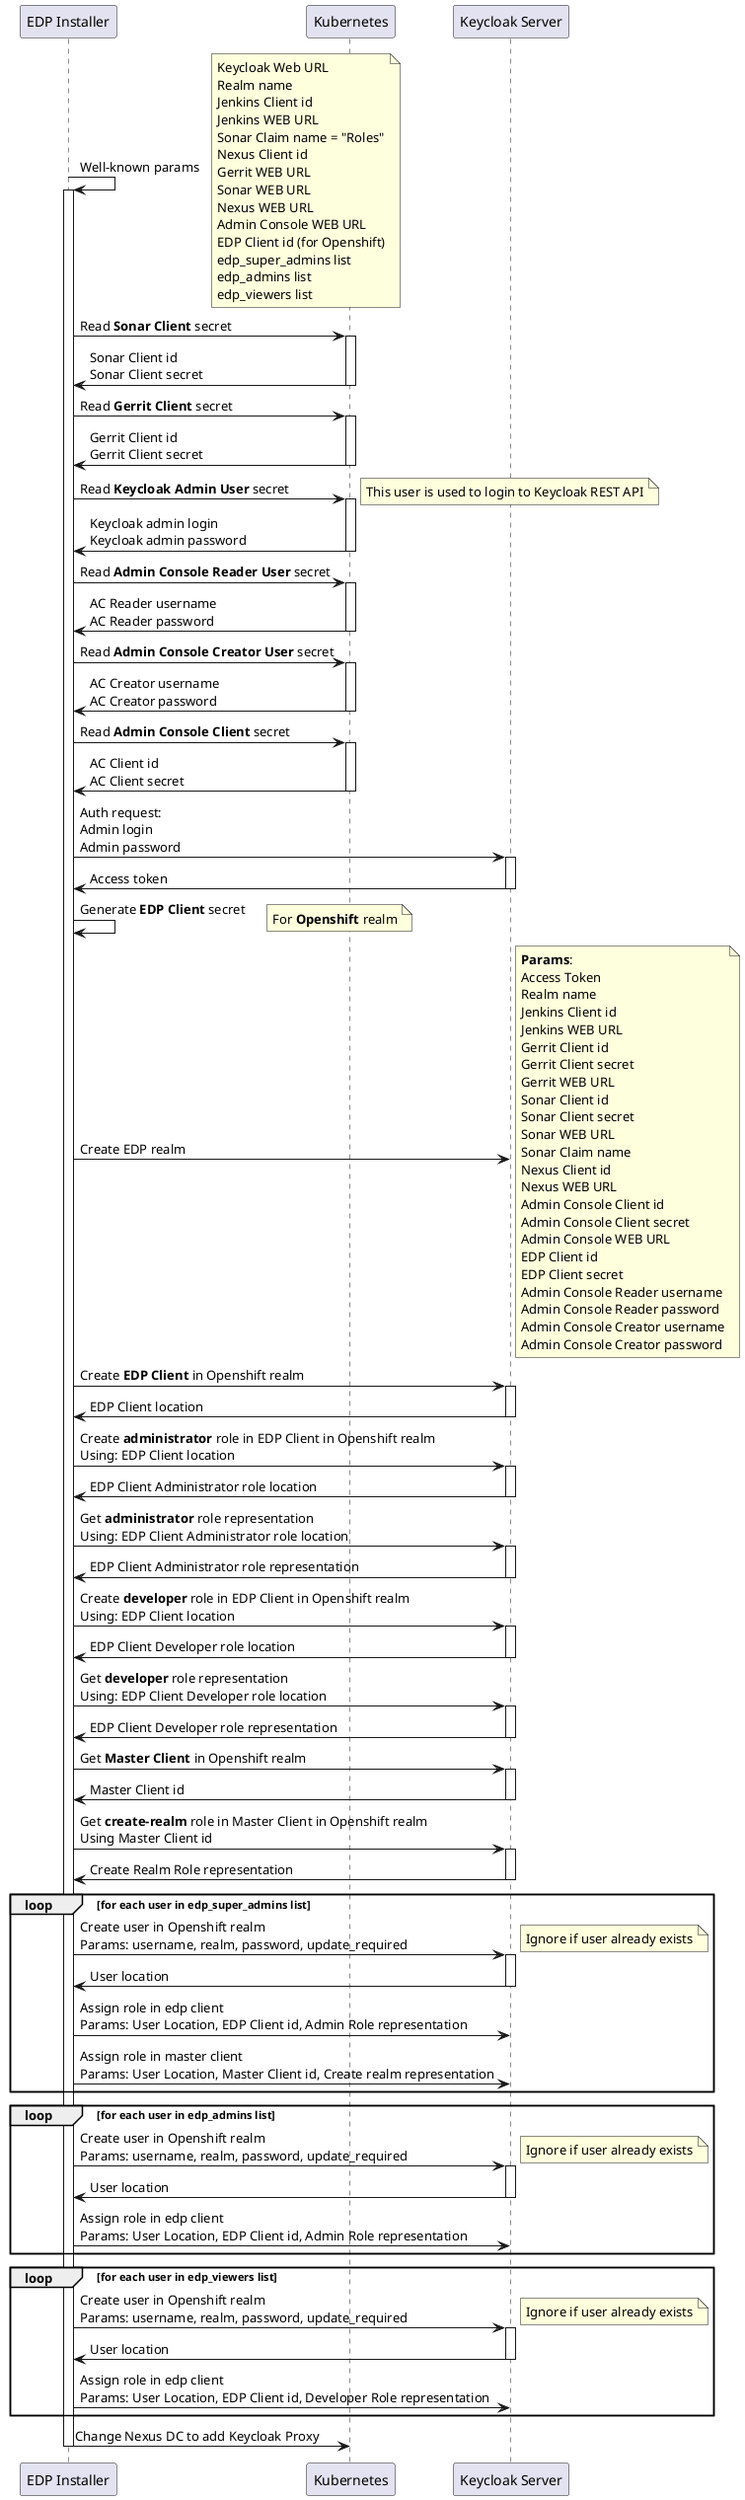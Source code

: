 @startuml
participant "EDP Installer" as edp
participant "Kubernetes" as k8s
participant "Keycloak Server" as server

edp -> edp: Well-known params
note right
Keycloak Web URL
Realm name
Jenkins Client id
Jenkins WEB URL
Sonar Claim name = "Roles"
Nexus Client id
Gerrit WEB URL
Sonar WEB URL
Nexus WEB URL
Admin Console WEB URL
EDP Client id (for Openshift)
edp_super_admins list
edp_admins list
edp_viewers list
end note

activate edp

edp -> k8s: Read **Sonar Client** secret
activate k8s
k8s -> edp: Sonar Client id\nSonar Client secret
deactivate k8s

edp -> k8s: Read **Gerrit Client** secret
activate k8s
k8s -> edp: Gerrit Client id\nGerrit Client secret
deactivate k8s

edp -> k8s: Read **Keycloak Admin User** secret
note right
This user is used to login to Keycloak REST API
end note
activate k8s
k8s -> edp: Keycloak admin login\nKeycloak admin password
deactivate k8s

edp -> k8s: Read **Admin Console Reader User** secret
activate k8s
k8s -> edp: AC Reader username\nAC Reader password
deactivate k8s

edp -> k8s: Read **Admin Console Creator User** secret
activate k8s
k8s -> edp: AC Creator username\nAC Creator password
deactivate k8s

edp -> k8s: Read **Admin Console Client** secret
activate k8s
k8s -> edp: AC Client id\nAC Client secret
deactivate k8s

edp -> server: Auth request:\nAdmin login\nAdmin password
activate server
server -> edp: Access token
deactivate server

edp -> edp: Generate **EDP Client** secret
note right
For **Openshift** realm
end note

edp -> server: Create EDP realm
note right
**Params**:
Access Token
Realm name
Jenkins Client id
Jenkins WEB URL
Gerrit Client id
Gerrit Client secret
Gerrit WEB URL
Sonar Client id
Sonar Client secret
Sonar WEB URL
Sonar Claim name
Nexus Client id
Nexus WEB URL
Admin Console Client id
Admin Console Client secret
Admin Console WEB URL
EDP Client id
EDP Client secret
Admin Console Reader username
Admin Console Reader password
Admin Console Creator username
Admin Console Creator password
end note

edp -> server: Create **EDP Client** in Openshift realm
activate server
server -> edp: EDP Client location
deactivate server

edp -> server: Create **administrator** role in EDP Client in Openshift realm\nUsing: EDP Client location
activate server
server -> edp: EDP Client Administrator role location
deactivate server

edp -> server: Get **administrator** role representation\nUsing: EDP Client Administrator role location
activate server
server -> edp: EDP Client Administrator role representation
deactivate server

edp -> server: Create **developer** role in EDP Client in Openshift realm\nUsing: EDP Client location
activate server
server -> edp: EDP Client Developer role location
deactivate server

edp -> server: Get **developer** role representation\nUsing: EDP Client Developer role location
activate server
server -> edp: EDP Client Developer role representation
deactivate server

edp -> server: Get **Master Client** in Openshift realm
activate server
server -> edp: Master Client id
deactivate server

edp -> server: Get **create-realm** role in Master Client in Openshift realm\nUsing Master Client id
activate server
server -> edp: Create Realm Role representation
deactivate server

loop for each user in edp_super_admins list
    edp -> server: Create user in Openshift realm\nParams: username, realm, password, update_required
    activate server
    note right
        Ignore if user already exists
    end note
    server -> edp: User location
    deactivate server

    edp -> server: Assign role in edp client\nParams: User Location, EDP Client id, Admin Role representation

    edp -> server: Assign role in master client\nParams: User Location, Master Client id, Create realm representation
end

loop for each user in edp_admins list
    edp -> server: Create user in Openshift realm\nParams: username, realm, password, update_required
    activate server
    note right
        Ignore if user already exists
    end note
    server -> edp: User location
    deactivate server

    edp -> server: Assign role in edp client\nParams: User Location, EDP Client id, Admin Role representation
end

loop for each user in edp_viewers list
    edp -> server: Create user in Openshift realm\nParams: username, realm, password, update_required
    activate server
    note right
        Ignore if user already exists
    end note
    server -> edp: User location
    deactivate server

    edp -> server: Assign role in edp client\nParams: User Location, EDP Client id, Developer Role representation
end

edp -> k8s: Change Nexus DC to add Keycloak Proxy

deactivate edp

@enduml